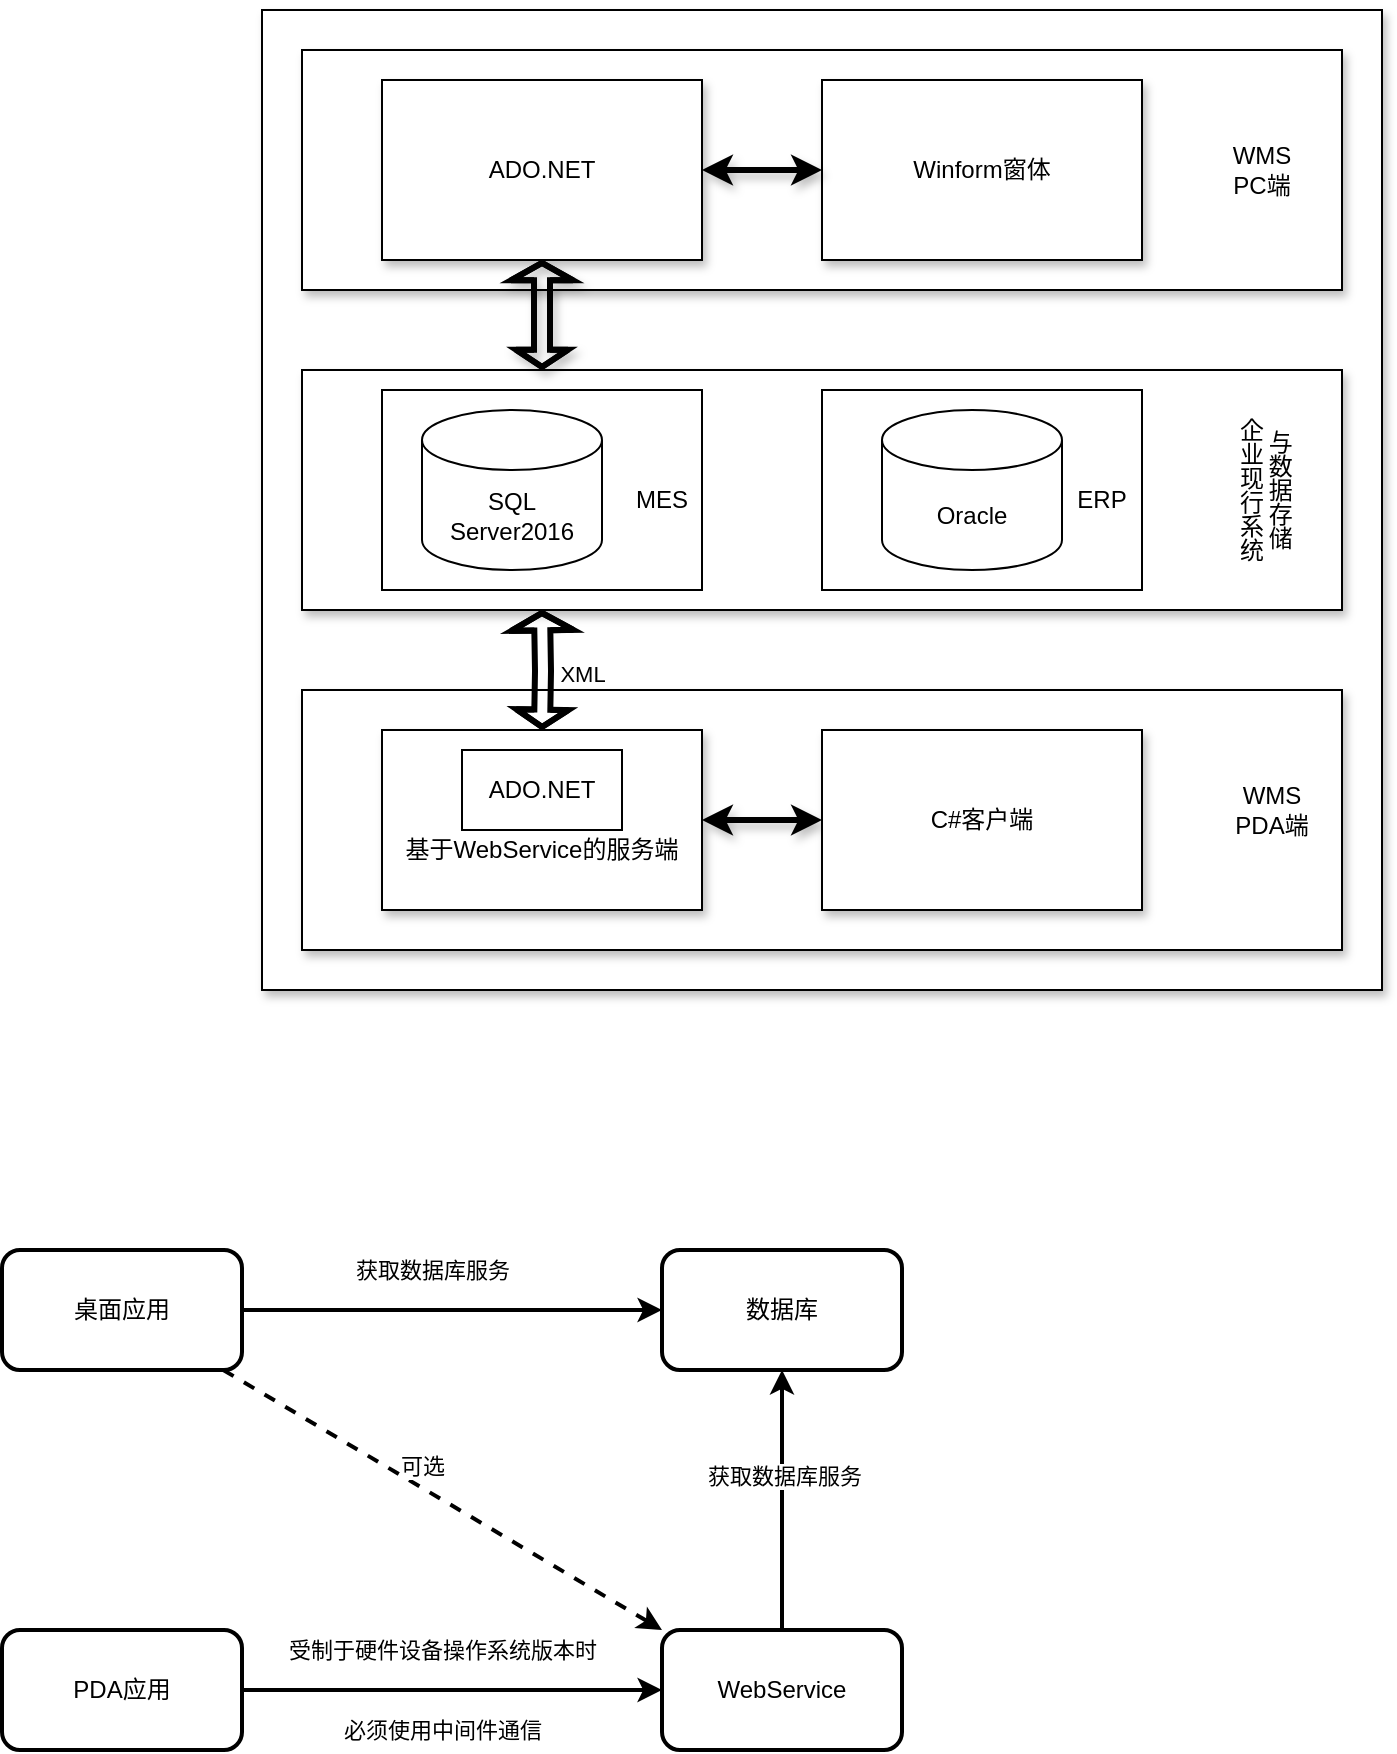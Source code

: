 <mxfile version="24.2.2" type="github">
  <diagram name="第 1 页" id="mNgcgmbKDLRNNYd37wwF">
    <mxGraphModel dx="2849" dy="1108" grid="1" gridSize="10" guides="0" tooltips="1" connect="1" arrows="1" fold="1" page="1" pageScale="1" pageWidth="827" pageHeight="1169" math="0" shadow="0">
      <root>
        <mxCell id="0" />
        <mxCell id="1" parent="0" />
        <mxCell id="sevxCLmrLz2VCmdMu4l4-1" value="" style="whiteSpace=wrap;html=1;shadow=1;" parent="1" vertex="1">
          <mxGeometry x="120" y="180" width="560" height="490" as="geometry" />
        </mxCell>
        <mxCell id="sevxCLmrLz2VCmdMu4l4-2" value="" style="rounded=0;whiteSpace=wrap;html=1;labelBackgroundColor=none;shadow=1;" parent="1" vertex="1">
          <mxGeometry x="140" y="200" width="520" height="120" as="geometry" />
        </mxCell>
        <mxCell id="sevxCLmrLz2VCmdMu4l4-3" value="Winform窗体" style="rounded=0;whiteSpace=wrap;html=1;labelBackgroundColor=none;fontColor=default;shadow=1;" parent="1" vertex="1">
          <mxGeometry x="400" y="215" width="160" height="90" as="geometry" />
        </mxCell>
        <mxCell id="sevxCLmrLz2VCmdMu4l4-36" style="edgeStyle=orthogonalEdgeStyle;rounded=0;orthogonalLoop=1;jettySize=auto;html=1;startArrow=classic;startFill=1;strokeWidth=3;labelBackgroundColor=none;fontColor=default;shadow=1;" parent="1" source="sevxCLmrLz2VCmdMu4l4-5" target="sevxCLmrLz2VCmdMu4l4-3" edge="1">
          <mxGeometry relative="1" as="geometry" />
        </mxCell>
        <mxCell id="sevxCLmrLz2VCmdMu4l4-5" value=" ADO.NET" style="rounded=0;whiteSpace=wrap;html=1;labelBackgroundColor=none;fontColor=default;shadow=1;" parent="1" vertex="1">
          <mxGeometry x="180" y="215" width="160" height="90" as="geometry" />
        </mxCell>
        <mxCell id="sevxCLmrLz2VCmdMu4l4-7" value="" style="rounded=0;whiteSpace=wrap;html=1;labelBackgroundColor=none;shadow=1;" parent="1" vertex="1">
          <mxGeometry x="140" y="360" width="520" height="120" as="geometry" />
        </mxCell>
        <mxCell id="sevxCLmrLz2VCmdMu4l4-20" value="" style="rounded=0;whiteSpace=wrap;html=1;shadow=1;" parent="1" vertex="1">
          <mxGeometry x="140" y="520" width="520" height="130" as="geometry" />
        </mxCell>
        <mxCell id="sevxCLmrLz2VCmdMu4l4-39" style="edgeStyle=orthogonalEdgeStyle;rounded=0;orthogonalLoop=1;jettySize=auto;html=1;startArrow=classic;startFill=1;strokeWidth=3;shadow=1;" parent="1" source="sevxCLmrLz2VCmdMu4l4-21" target="sevxCLmrLz2VCmdMu4l4-22" edge="1">
          <mxGeometry relative="1" as="geometry" />
        </mxCell>
        <mxCell id="sevxCLmrLz2VCmdMu4l4-21" value="&lt;br&gt;&lt;br&gt;基于WebService的服务端" style="rounded=0;whiteSpace=wrap;html=1;shadow=1;" parent="1" vertex="1">
          <mxGeometry x="180" y="540" width="160" height="90" as="geometry" />
        </mxCell>
        <mxCell id="sevxCLmrLz2VCmdMu4l4-22" value="C#客户端" style="rounded=0;whiteSpace=wrap;html=1;shadow=1;" parent="1" vertex="1">
          <mxGeometry x="400" y="540" width="160" height="90" as="geometry" />
        </mxCell>
        <mxCell id="sevxCLmrLz2VCmdMu4l4-24" value="企业现行系统&lt;br&gt;&lt;div&gt;与数据存储&lt;/div&gt;" style="text;html=1;strokeColor=none;fillColor=none;align=center;verticalAlign=middle;whiteSpace=wrap;rounded=0;labelBackgroundColor=none;fontColor=default;shadow=1;textDirection=vertical-lr;" parent="1" vertex="1">
          <mxGeometry x="610" y="370" width="20" height="100" as="geometry" />
        </mxCell>
        <mxCell id="sevxCLmrLz2VCmdMu4l4-25" value="WMS&lt;br&gt;PDA端" style="text;html=1;strokeColor=none;fillColor=none;align=center;verticalAlign=middle;whiteSpace=wrap;rounded=0;shadow=1;" parent="1" vertex="1">
          <mxGeometry x="600" y="530" width="50" height="100" as="geometry" />
        </mxCell>
        <mxCell id="sevxCLmrLz2VCmdMu4l4-37" style="edgeStyle=orthogonalEdgeStyle;rounded=0;orthogonalLoop=1;jettySize=auto;html=1;startArrow=classic;startFill=1;shape=flexArrow;width=6;startSize=1.89;endSize=1.89;strokeWidth=3;endWidth=15;labelBackgroundColor=none;fontColor=default;shadow=1;" parent="1" source="sevxCLmrLz2VCmdMu4l4-5" edge="1">
          <mxGeometry relative="1" as="geometry">
            <mxPoint x="260" y="360" as="targetPoint" />
          </mxGeometry>
        </mxCell>
        <mxCell id="sevxCLmrLz2VCmdMu4l4-38" style="edgeStyle=orthogonalEdgeStyle;rounded=0;orthogonalLoop=1;jettySize=auto;html=1;startArrow=classic;startFill=1;shape=flexArrow;width=6;startSize=1.89;endSize=1.89;strokeWidth=3;endWidth=15;entryX=0.5;entryY=0;entryDx=0;entryDy=0;" parent="1" target="sevxCLmrLz2VCmdMu4l4-21" edge="1">
          <mxGeometry relative="1" as="geometry">
            <mxPoint x="260" y="480" as="sourcePoint" />
            <mxPoint x="260" y="535" as="targetPoint" />
          </mxGeometry>
        </mxCell>
        <mxCell id="sevxCLmrLz2VCmdMu4l4-40" value="XML" style="edgeLabel;html=1;align=center;verticalAlign=middle;resizable=0;points=[];labelBackgroundColor=none;fontColor=default;" parent="sevxCLmrLz2VCmdMu4l4-38" vertex="1" connectable="0">
          <mxGeometry x="0.052" y="-2" relative="1" as="geometry">
            <mxPoint x="22" as="offset" />
          </mxGeometry>
        </mxCell>
        <mxCell id="IpkagGo2ZzvJ-UYiRFWt-1" value="ADO.NET" style="rounded=0;whiteSpace=wrap;html=1;" vertex="1" parent="1">
          <mxGeometry x="220" y="550" width="80" height="40" as="geometry" />
        </mxCell>
        <mxCell id="IpkagGo2ZzvJ-UYiRFWt-2" value="" style="rounded=0;whiteSpace=wrap;html=1;" vertex="1" parent="1">
          <mxGeometry x="180" y="370" width="160" height="100" as="geometry" />
        </mxCell>
        <mxCell id="IpkagGo2ZzvJ-UYiRFWt-3" value="SQL&lt;br&gt;Server2016" style="shape=cylinder3;whiteSpace=wrap;html=1;boundedLbl=1;backgroundOutline=1;size=15;" vertex="1" parent="1">
          <mxGeometry x="200" y="380" width="90" height="80" as="geometry" />
        </mxCell>
        <mxCell id="IpkagGo2ZzvJ-UYiRFWt-5" value="MES" style="text;html=1;align=center;verticalAlign=middle;whiteSpace=wrap;rounded=0;" vertex="1" parent="1">
          <mxGeometry x="300" y="410" width="40" height="30" as="geometry" />
        </mxCell>
        <mxCell id="IpkagGo2ZzvJ-UYiRFWt-6" value="" style="rounded=0;whiteSpace=wrap;html=1;" vertex="1" parent="1">
          <mxGeometry x="400" y="370" width="160" height="100" as="geometry" />
        </mxCell>
        <mxCell id="IpkagGo2ZzvJ-UYiRFWt-7" value="Oracle" style="shape=cylinder3;whiteSpace=wrap;html=1;boundedLbl=1;backgroundOutline=1;size=15;" vertex="1" parent="1">
          <mxGeometry x="430" y="380" width="90" height="80" as="geometry" />
        </mxCell>
        <mxCell id="IpkagGo2ZzvJ-UYiRFWt-8" value="ERP" style="text;html=1;align=center;verticalAlign=middle;whiteSpace=wrap;rounded=0;" vertex="1" parent="1">
          <mxGeometry x="510" y="410" width="60" height="30" as="geometry" />
        </mxCell>
        <mxCell id="IpkagGo2ZzvJ-UYiRFWt-10" value="WMS&lt;br&gt;PC端" style="text;html=1;strokeColor=none;fillColor=none;align=center;verticalAlign=middle;whiteSpace=wrap;rounded=0;labelBackgroundColor=none;fontColor=default;shadow=1;" vertex="1" parent="1">
          <mxGeometry x="600" y="210" width="40" height="100" as="geometry" />
        </mxCell>
        <mxCell id="IpkagGo2ZzvJ-UYiRFWt-14" style="edgeStyle=orthogonalEdgeStyle;rounded=0;orthogonalLoop=1;jettySize=auto;html=1;entryX=0;entryY=0.5;entryDx=0;entryDy=0;strokeWidth=2;" edge="1" parent="1" source="IpkagGo2ZzvJ-UYiRFWt-11" target="IpkagGo2ZzvJ-UYiRFWt-13">
          <mxGeometry relative="1" as="geometry" />
        </mxCell>
        <mxCell id="IpkagGo2ZzvJ-UYiRFWt-15" value="获取数据库服务" style="edgeLabel;html=1;align=center;verticalAlign=middle;resizable=0;points=[];fontSize=11;" vertex="1" connectable="0" parent="IpkagGo2ZzvJ-UYiRFWt-14">
          <mxGeometry x="-0.097" y="3" relative="1" as="geometry">
            <mxPoint y="-17" as="offset" />
          </mxGeometry>
        </mxCell>
        <mxCell id="IpkagGo2ZzvJ-UYiRFWt-21" style="rounded=0;orthogonalLoop=1;jettySize=auto;html=1;entryX=0;entryY=0;entryDx=0;entryDy=0;dashed=1;strokeWidth=2;" edge="1" parent="1" source="IpkagGo2ZzvJ-UYiRFWt-11" target="IpkagGo2ZzvJ-UYiRFWt-16">
          <mxGeometry relative="1" as="geometry" />
        </mxCell>
        <mxCell id="IpkagGo2ZzvJ-UYiRFWt-22" value="可选" style="edgeLabel;html=1;align=center;verticalAlign=middle;resizable=0;points=[];" vertex="1" connectable="0" parent="IpkagGo2ZzvJ-UYiRFWt-21">
          <mxGeometry x="-0.306" y="-3" relative="1" as="geometry">
            <mxPoint x="25" as="offset" />
          </mxGeometry>
        </mxCell>
        <mxCell id="IpkagGo2ZzvJ-UYiRFWt-11" value="桌面应用" style="rounded=1;whiteSpace=wrap;html=1;strokeWidth=2;" vertex="1" parent="1">
          <mxGeometry x="-10" y="800" width="120" height="60" as="geometry" />
        </mxCell>
        <mxCell id="IpkagGo2ZzvJ-UYiRFWt-17" style="edgeStyle=orthogonalEdgeStyle;rounded=0;orthogonalLoop=1;jettySize=auto;html=1;strokeWidth=2;" edge="1" parent="1" source="IpkagGo2ZzvJ-UYiRFWt-12" target="IpkagGo2ZzvJ-UYiRFWt-16">
          <mxGeometry relative="1" as="geometry" />
        </mxCell>
        <mxCell id="IpkagGo2ZzvJ-UYiRFWt-18" value="受制于硬件设备操作系统版本时" style="edgeLabel;html=1;align=center;verticalAlign=middle;resizable=0;points=[];" vertex="1" connectable="0" parent="IpkagGo2ZzvJ-UYiRFWt-17">
          <mxGeometry x="-0.191" y="3" relative="1" as="geometry">
            <mxPoint x="15" y="-17" as="offset" />
          </mxGeometry>
        </mxCell>
        <mxCell id="IpkagGo2ZzvJ-UYiRFWt-23" value="必须使用中间件通信" style="edgeLabel;html=1;align=center;verticalAlign=middle;resizable=0;points=[];" vertex="1" connectable="0" parent="IpkagGo2ZzvJ-UYiRFWt-17">
          <mxGeometry x="-0.153" y="1" relative="1" as="geometry">
            <mxPoint x="11" y="21" as="offset" />
          </mxGeometry>
        </mxCell>
        <mxCell id="IpkagGo2ZzvJ-UYiRFWt-12" value="PDA应用" style="rounded=1;whiteSpace=wrap;html=1;strokeWidth=2;" vertex="1" parent="1">
          <mxGeometry x="-10" y="990" width="120" height="60" as="geometry" />
        </mxCell>
        <mxCell id="IpkagGo2ZzvJ-UYiRFWt-13" value="数据库" style="rounded=1;whiteSpace=wrap;html=1;strokeWidth=2;" vertex="1" parent="1">
          <mxGeometry x="320" y="800" width="120" height="60" as="geometry" />
        </mxCell>
        <mxCell id="IpkagGo2ZzvJ-UYiRFWt-19" style="edgeStyle=orthogonalEdgeStyle;rounded=0;orthogonalLoop=1;jettySize=auto;html=1;entryX=0.5;entryY=1;entryDx=0;entryDy=0;strokeWidth=2;" edge="1" parent="1" source="IpkagGo2ZzvJ-UYiRFWt-16" target="IpkagGo2ZzvJ-UYiRFWt-13">
          <mxGeometry relative="1" as="geometry" />
        </mxCell>
        <mxCell id="IpkagGo2ZzvJ-UYiRFWt-20" value="获取数据库服务" style="edgeLabel;html=1;align=center;verticalAlign=middle;resizable=0;points=[];" vertex="1" connectable="0" parent="IpkagGo2ZzvJ-UYiRFWt-19">
          <mxGeometry x="0.185" y="-1" relative="1" as="geometry">
            <mxPoint as="offset" />
          </mxGeometry>
        </mxCell>
        <mxCell id="IpkagGo2ZzvJ-UYiRFWt-16" value="WebService" style="rounded=1;whiteSpace=wrap;html=1;strokeWidth=2;" vertex="1" parent="1">
          <mxGeometry x="320" y="990" width="120" height="60" as="geometry" />
        </mxCell>
      </root>
    </mxGraphModel>
  </diagram>
</mxfile>

